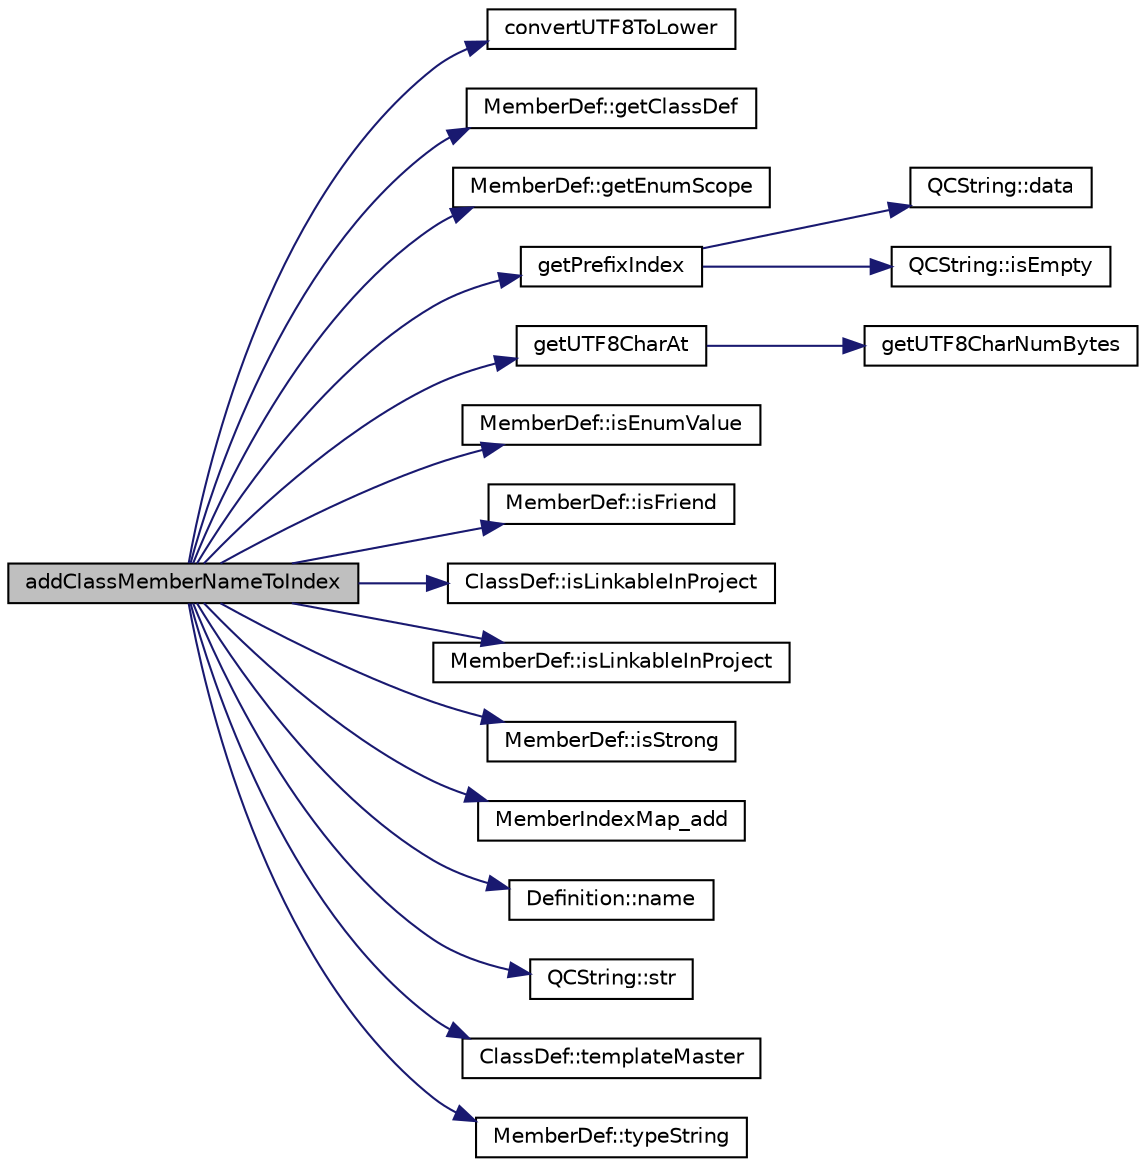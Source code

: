 digraph "addClassMemberNameToIndex"
{
 // LATEX_PDF_SIZE
  edge [fontname="Helvetica",fontsize="10",labelfontname="Helvetica",labelfontsize="10"];
  node [fontname="Helvetica",fontsize="10",shape=record];
  rankdir="LR";
  Node1 [label="addClassMemberNameToIndex",height=0.2,width=0.4,color="black", fillcolor="grey75", style="filled", fontcolor="black",tooltip=" "];
  Node1 -> Node2 [color="midnightblue",fontsize="10",style="solid"];
  Node2 [label="convertUTF8ToLower",height=0.2,width=0.4,color="black", fillcolor="white", style="filled",URL="$utf8_8cpp.html#a90000b3876f8ff0fed72d2c31ecdfe11",tooltip=" "];
  Node1 -> Node3 [color="midnightblue",fontsize="10",style="solid"];
  Node3 [label="MemberDef::getClassDef",height=0.2,width=0.4,color="black", fillcolor="white", style="filled",URL="$classMemberDef.html#a33ff70edee6691aacaeecf40a1146995",tooltip=" "];
  Node1 -> Node4 [color="midnightblue",fontsize="10",style="solid"];
  Node4 [label="MemberDef::getEnumScope",height=0.2,width=0.4,color="black", fillcolor="white", style="filled",URL="$classMemberDef.html#af99e46c3a8716075dfcb6debf428e44f",tooltip=" "];
  Node1 -> Node5 [color="midnightblue",fontsize="10",style="solid"];
  Node5 [label="getPrefixIndex",height=0.2,width=0.4,color="black", fillcolor="white", style="filled",URL="$util_8cpp.html#ae052d7dcea3289dd204d8d425cf9d4c9",tooltip=" "];
  Node5 -> Node6 [color="midnightblue",fontsize="10",style="solid"];
  Node6 [label="QCString::data",height=0.2,width=0.4,color="black", fillcolor="white", style="filled",URL="$classQCString.html#ac3aa3ac1a1c36d3305eba22a2eb0d098",tooltip=" "];
  Node5 -> Node7 [color="midnightblue",fontsize="10",style="solid"];
  Node7 [label="QCString::isEmpty",height=0.2,width=0.4,color="black", fillcolor="white", style="filled",URL="$classQCString.html#a621c4090d69ad7d05ef8e5234376c3d8",tooltip=" "];
  Node1 -> Node8 [color="midnightblue",fontsize="10",style="solid"];
  Node8 [label="getUTF8CharAt",height=0.2,width=0.4,color="black", fillcolor="white", style="filled",URL="$utf8_8cpp.html#ac0c19c2bb475bc6f27dbf06345c865a3",tooltip=" "];
  Node8 -> Node9 [color="midnightblue",fontsize="10",style="solid"];
  Node9 [label="getUTF8CharNumBytes",height=0.2,width=0.4,color="black", fillcolor="white", style="filled",URL="$utf8_8cpp.html#aaca02fb609a02d6006c4ae5d02a20b9b",tooltip=" "];
  Node1 -> Node10 [color="midnightblue",fontsize="10",style="solid"];
  Node10 [label="MemberDef::isEnumValue",height=0.2,width=0.4,color="black", fillcolor="white", style="filled",URL="$classMemberDef.html#afa1ed0ba61a371a22b21dbd4d538e06c",tooltip=" "];
  Node1 -> Node11 [color="midnightblue",fontsize="10",style="solid"];
  Node11 [label="MemberDef::isFriend",height=0.2,width=0.4,color="black", fillcolor="white", style="filled",URL="$classMemberDef.html#a19a22a7e9394cf6e49ab6156274461d3",tooltip=" "];
  Node1 -> Node12 [color="midnightblue",fontsize="10",style="solid"];
  Node12 [label="ClassDef::isLinkableInProject",height=0.2,width=0.4,color="black", fillcolor="white", style="filled",URL="$classClassDef.html#ab44ea1cae6c5a0ff7ea797e355672e87",tooltip=" "];
  Node1 -> Node13 [color="midnightblue",fontsize="10",style="solid"];
  Node13 [label="MemberDef::isLinkableInProject",height=0.2,width=0.4,color="black", fillcolor="white", style="filled",URL="$classMemberDef.html#a76c1eca28747e65a64edce870a0a79f8",tooltip=" "];
  Node1 -> Node14 [color="midnightblue",fontsize="10",style="solid"];
  Node14 [label="MemberDef::isStrong",height=0.2,width=0.4,color="black", fillcolor="white", style="filled",URL="$classMemberDef.html#adbdbd0e3d3630af579a02e97e162a328",tooltip=" "];
  Node1 -> Node15 [color="midnightblue",fontsize="10",style="solid"];
  Node15 [label="MemberIndexMap_add",height=0.2,width=0.4,color="black", fillcolor="white", style="filled",URL="$index_8cpp.html#a83c06b2b6cb10601bd8cdb03620e6470",tooltip=" "];
  Node1 -> Node16 [color="midnightblue",fontsize="10",style="solid"];
  Node16 [label="Definition::name",height=0.2,width=0.4,color="black", fillcolor="white", style="filled",URL="$classDefinition.html#a9374fedd7f64fea7e0e164302d1a9e61",tooltip=" "];
  Node1 -> Node17 [color="midnightblue",fontsize="10",style="solid"];
  Node17 [label="QCString::str",height=0.2,width=0.4,color="black", fillcolor="white", style="filled",URL="$classQCString.html#a9824b07232eea418ab3b3e7dc3178eec",tooltip=" "];
  Node1 -> Node18 [color="midnightblue",fontsize="10",style="solid"];
  Node18 [label="ClassDef::templateMaster",height=0.2,width=0.4,color="black", fillcolor="white", style="filled",URL="$classClassDef.html#ae587759f556ea0d641b92a30e923a7c9",tooltip=" "];
  Node1 -> Node19 [color="midnightblue",fontsize="10",style="solid"];
  Node19 [label="MemberDef::typeString",height=0.2,width=0.4,color="black", fillcolor="white", style="filled",URL="$classMemberDef.html#a0032c6e040cdec6d9c52dc75a790a884",tooltip=" "];
}
